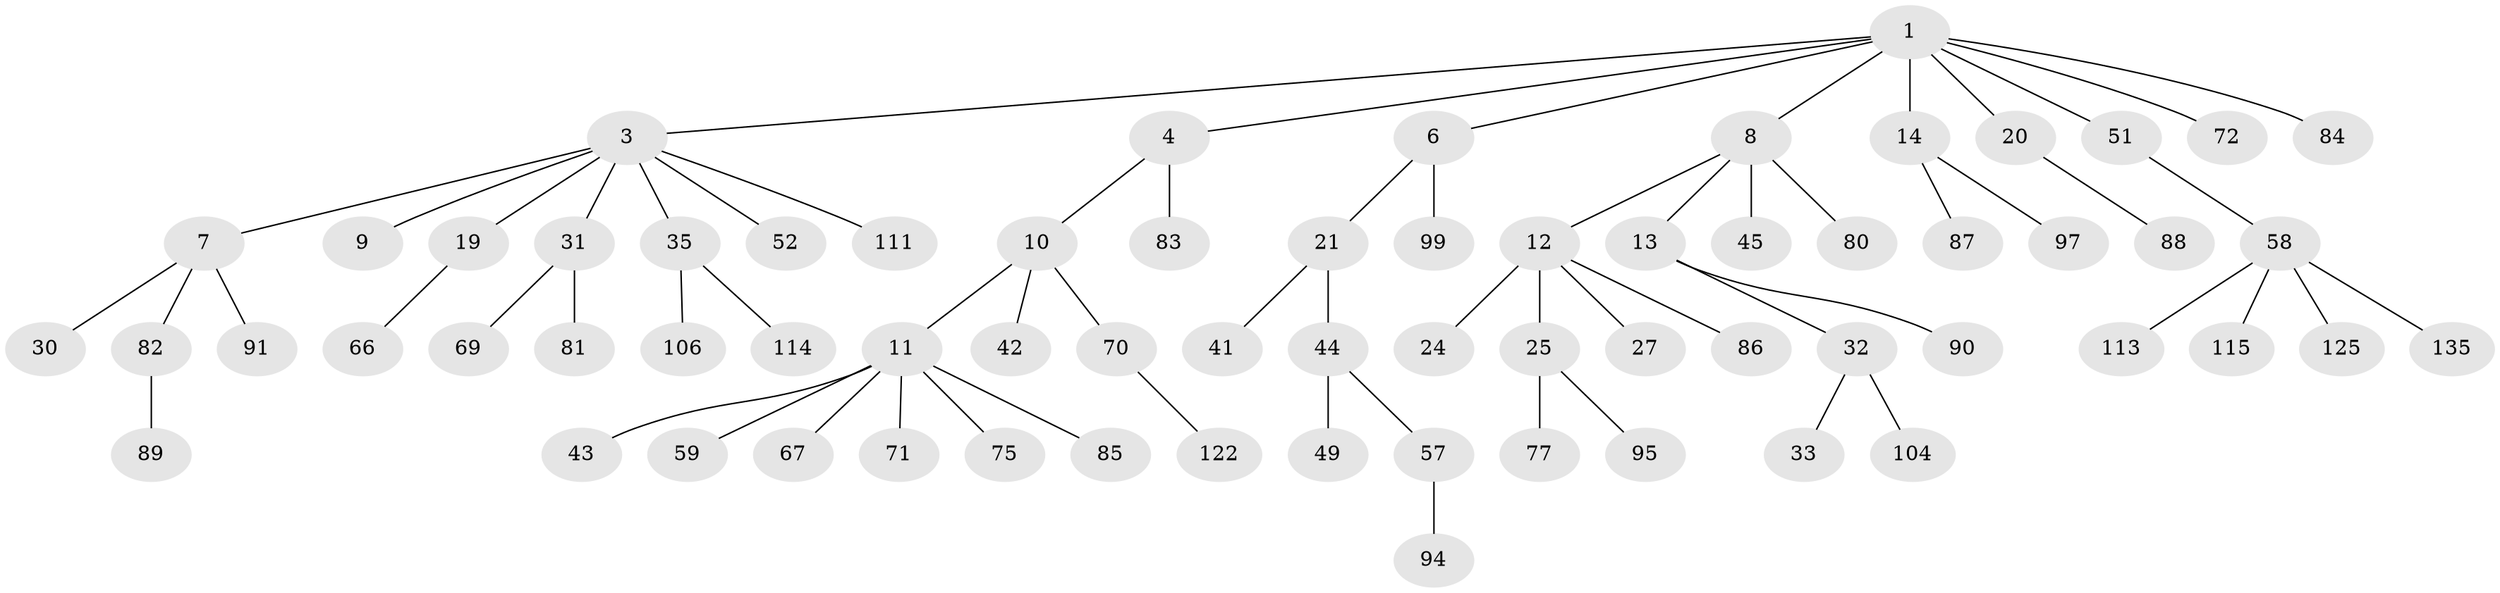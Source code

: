 // original degree distribution, {5: 0.06666666666666667, 6: 0.014814814814814815, 4: 0.05925925925925926, 3: 0.08888888888888889, 8: 0.007407407407407408, 2: 0.23703703703703705, 1: 0.5259259259259259}
// Generated by graph-tools (version 1.1) at 2025/15/03/09/25 04:15:35]
// undirected, 67 vertices, 66 edges
graph export_dot {
graph [start="1"]
  node [color=gray90,style=filled];
  1 [super="+2"];
  3 [super="+5+28"];
  4 [super="+29+78"];
  6;
  7 [super="+37"];
  8;
  9 [super="+55+103"];
  10 [super="+116+92+23+16+68"];
  11 [super="+63+15"];
  12;
  13 [super="+128"];
  14 [super="+102+108+17+22"];
  19 [super="+53"];
  20 [super="+74+46+79"];
  21 [super="+48"];
  24 [super="+50"];
  25 [super="+56+76+119"];
  27;
  30 [super="+39"];
  31 [super="+38"];
  32;
  33;
  35 [super="+36+65"];
  41;
  42;
  43;
  44;
  45 [super="+62"];
  49;
  51;
  52 [super="+107"];
  57;
  58;
  59;
  66 [super="+126"];
  67 [super="+134+73"];
  69;
  70;
  71;
  72;
  75;
  77;
  80;
  81 [super="+117"];
  82;
  83 [super="+127+110"];
  84;
  85;
  86 [super="+93"];
  87;
  88 [super="+118"];
  89 [super="+123"];
  90;
  91;
  94 [super="+98"];
  95;
  97;
  99 [super="+121"];
  104;
  106;
  111;
  113;
  114 [super="+129"];
  115;
  122;
  125;
  135;
  1 -- 3;
  1 -- 20;
  1 -- 51;
  1 -- 72;
  1 -- 4;
  1 -- 84;
  1 -- 6;
  1 -- 8;
  1 -- 14;
  3 -- 52;
  3 -- 111;
  3 -- 19;
  3 -- 35;
  3 -- 7;
  3 -- 9;
  3 -- 31;
  4 -- 10;
  4 -- 83;
  6 -- 21;
  6 -- 99;
  7 -- 30;
  7 -- 82;
  7 -- 91;
  8 -- 12;
  8 -- 13;
  8 -- 45;
  8 -- 80;
  10 -- 11;
  10 -- 70;
  10 -- 42;
  11 -- 71;
  11 -- 75;
  11 -- 67;
  11 -- 85;
  11 -- 59;
  11 -- 43;
  12 -- 24;
  12 -- 25;
  12 -- 27;
  12 -- 86;
  13 -- 32;
  13 -- 90;
  14 -- 87;
  14 -- 97;
  19 -- 66;
  20 -- 88;
  21 -- 41;
  21 -- 44;
  25 -- 77;
  25 -- 95;
  31 -- 69;
  31 -- 81;
  32 -- 33;
  32 -- 104;
  35 -- 106;
  35 -- 114;
  44 -- 49;
  44 -- 57;
  51 -- 58;
  57 -- 94;
  58 -- 113;
  58 -- 115;
  58 -- 125;
  58 -- 135;
  70 -- 122;
  82 -- 89;
}
